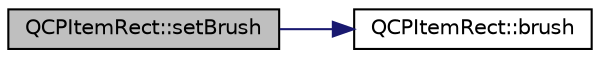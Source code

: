 digraph "QCPItemRect::setBrush"
{
 // LATEX_PDF_SIZE
  edge [fontname="Helvetica",fontsize="10",labelfontname="Helvetica",labelfontsize="10"];
  node [fontname="Helvetica",fontsize="10",shape=record];
  rankdir="LR";
  Node1 [label="QCPItemRect::setBrush",height=0.2,width=0.4,color="black", fillcolor="grey75", style="filled", fontcolor="black",tooltip=" "];
  Node1 -> Node2 [color="midnightblue",fontsize="10",style="solid",fontname="Helvetica"];
  Node2 [label="QCPItemRect::brush",height=0.2,width=0.4,color="black", fillcolor="white", style="filled",URL="$classQCPItemRect.html#a5071d7fd864428a1398152aca87b54ad",tooltip=" "];
}
